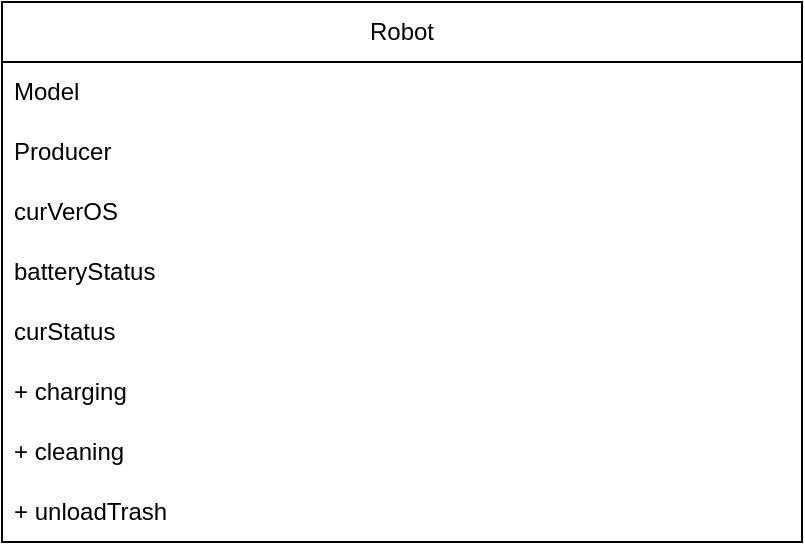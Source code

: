 <mxfile version="26.2.2">
  <diagram name="Страница — 1" id="BGJsPsDPegpqV8sVPyVK">
    <mxGraphModel dx="1236" dy="912" grid="1" gridSize="10" guides="1" tooltips="1" connect="1" arrows="1" fold="1" page="1" pageScale="1" pageWidth="827" pageHeight="1169" math="0" shadow="0">
      <root>
        <mxCell id="0" />
        <mxCell id="1" parent="0" />
        <mxCell id="jdhV6zVKTUOaB2rFIQFY-1" value="Robot" style="swimlane;fontStyle=0;childLayout=stackLayout;horizontal=1;startSize=30;horizontalStack=0;resizeParent=1;resizeParentMax=0;resizeLast=0;collapsible=1;marginBottom=0;whiteSpace=wrap;html=1;" vertex="1" parent="1">
          <mxGeometry x="120" y="160" width="400" height="270" as="geometry" />
        </mxCell>
        <mxCell id="jdhV6zVKTUOaB2rFIQFY-2" value="Model" style="text;strokeColor=none;fillColor=none;align=left;verticalAlign=middle;spacingLeft=4;spacingRight=4;overflow=hidden;points=[[0,0.5],[1,0.5]];portConstraint=eastwest;rotatable=0;whiteSpace=wrap;html=1;" vertex="1" parent="jdhV6zVKTUOaB2rFIQFY-1">
          <mxGeometry y="30" width="400" height="30" as="geometry" />
        </mxCell>
        <mxCell id="jdhV6zVKTUOaB2rFIQFY-3" value="Producer" style="text;strokeColor=none;fillColor=none;align=left;verticalAlign=middle;spacingLeft=4;spacingRight=4;overflow=hidden;points=[[0,0.5],[1,0.5]];portConstraint=eastwest;rotatable=0;whiteSpace=wrap;html=1;" vertex="1" parent="jdhV6zVKTUOaB2rFIQFY-1">
          <mxGeometry y="60" width="400" height="30" as="geometry" />
        </mxCell>
        <mxCell id="jdhV6zVKTUOaB2rFIQFY-4" value="curVerOS" style="text;strokeColor=none;fillColor=none;align=left;verticalAlign=middle;spacingLeft=4;spacingRight=4;overflow=hidden;points=[[0,0.5],[1,0.5]];portConstraint=eastwest;rotatable=0;whiteSpace=wrap;html=1;" vertex="1" parent="jdhV6zVKTUOaB2rFIQFY-1">
          <mxGeometry y="90" width="400" height="30" as="geometry" />
        </mxCell>
        <mxCell id="jdhV6zVKTUOaB2rFIQFY-18" value="batteryStatus" style="text;strokeColor=none;fillColor=none;align=left;verticalAlign=middle;spacingLeft=4;spacingRight=4;overflow=hidden;points=[[0,0.5],[1,0.5]];portConstraint=eastwest;rotatable=0;whiteSpace=wrap;html=1;" vertex="1" parent="jdhV6zVKTUOaB2rFIQFY-1">
          <mxGeometry y="120" width="400" height="30" as="geometry" />
        </mxCell>
        <mxCell id="jdhV6zVKTUOaB2rFIQFY-17" value="curStatus" style="text;strokeColor=none;fillColor=none;align=left;verticalAlign=middle;spacingLeft=4;spacingRight=4;overflow=hidden;points=[[0,0.5],[1,0.5]];portConstraint=eastwest;rotatable=0;whiteSpace=wrap;html=1;" vertex="1" parent="jdhV6zVKTUOaB2rFIQFY-1">
          <mxGeometry y="150" width="400" height="30" as="geometry" />
        </mxCell>
        <mxCell id="jdhV6zVKTUOaB2rFIQFY-16" value="+ charging" style="text;strokeColor=none;fillColor=none;align=left;verticalAlign=middle;spacingLeft=4;spacingRight=4;overflow=hidden;points=[[0,0.5],[1,0.5]];portConstraint=eastwest;rotatable=0;whiteSpace=wrap;html=1;" vertex="1" parent="jdhV6zVKTUOaB2rFIQFY-1">
          <mxGeometry y="180" width="400" height="30" as="geometry" />
        </mxCell>
        <mxCell id="jdhV6zVKTUOaB2rFIQFY-15" value="+ cleaning" style="text;strokeColor=none;fillColor=none;align=left;verticalAlign=middle;spacingLeft=4;spacingRight=4;overflow=hidden;points=[[0,0.5],[1,0.5]];portConstraint=eastwest;rotatable=0;whiteSpace=wrap;html=1;" vertex="1" parent="jdhV6zVKTUOaB2rFIQFY-1">
          <mxGeometry y="210" width="400" height="30" as="geometry" />
        </mxCell>
        <mxCell id="jdhV6zVKTUOaB2rFIQFY-14" value="+ unloadTrash" style="text;strokeColor=none;fillColor=none;align=left;verticalAlign=middle;spacingLeft=4;spacingRight=4;overflow=hidden;points=[[0,0.5],[1,0.5]];portConstraint=eastwest;rotatable=0;whiteSpace=wrap;html=1;" vertex="1" parent="jdhV6zVKTUOaB2rFIQFY-1">
          <mxGeometry y="240" width="400" height="30" as="geometry" />
        </mxCell>
      </root>
    </mxGraphModel>
  </diagram>
</mxfile>
